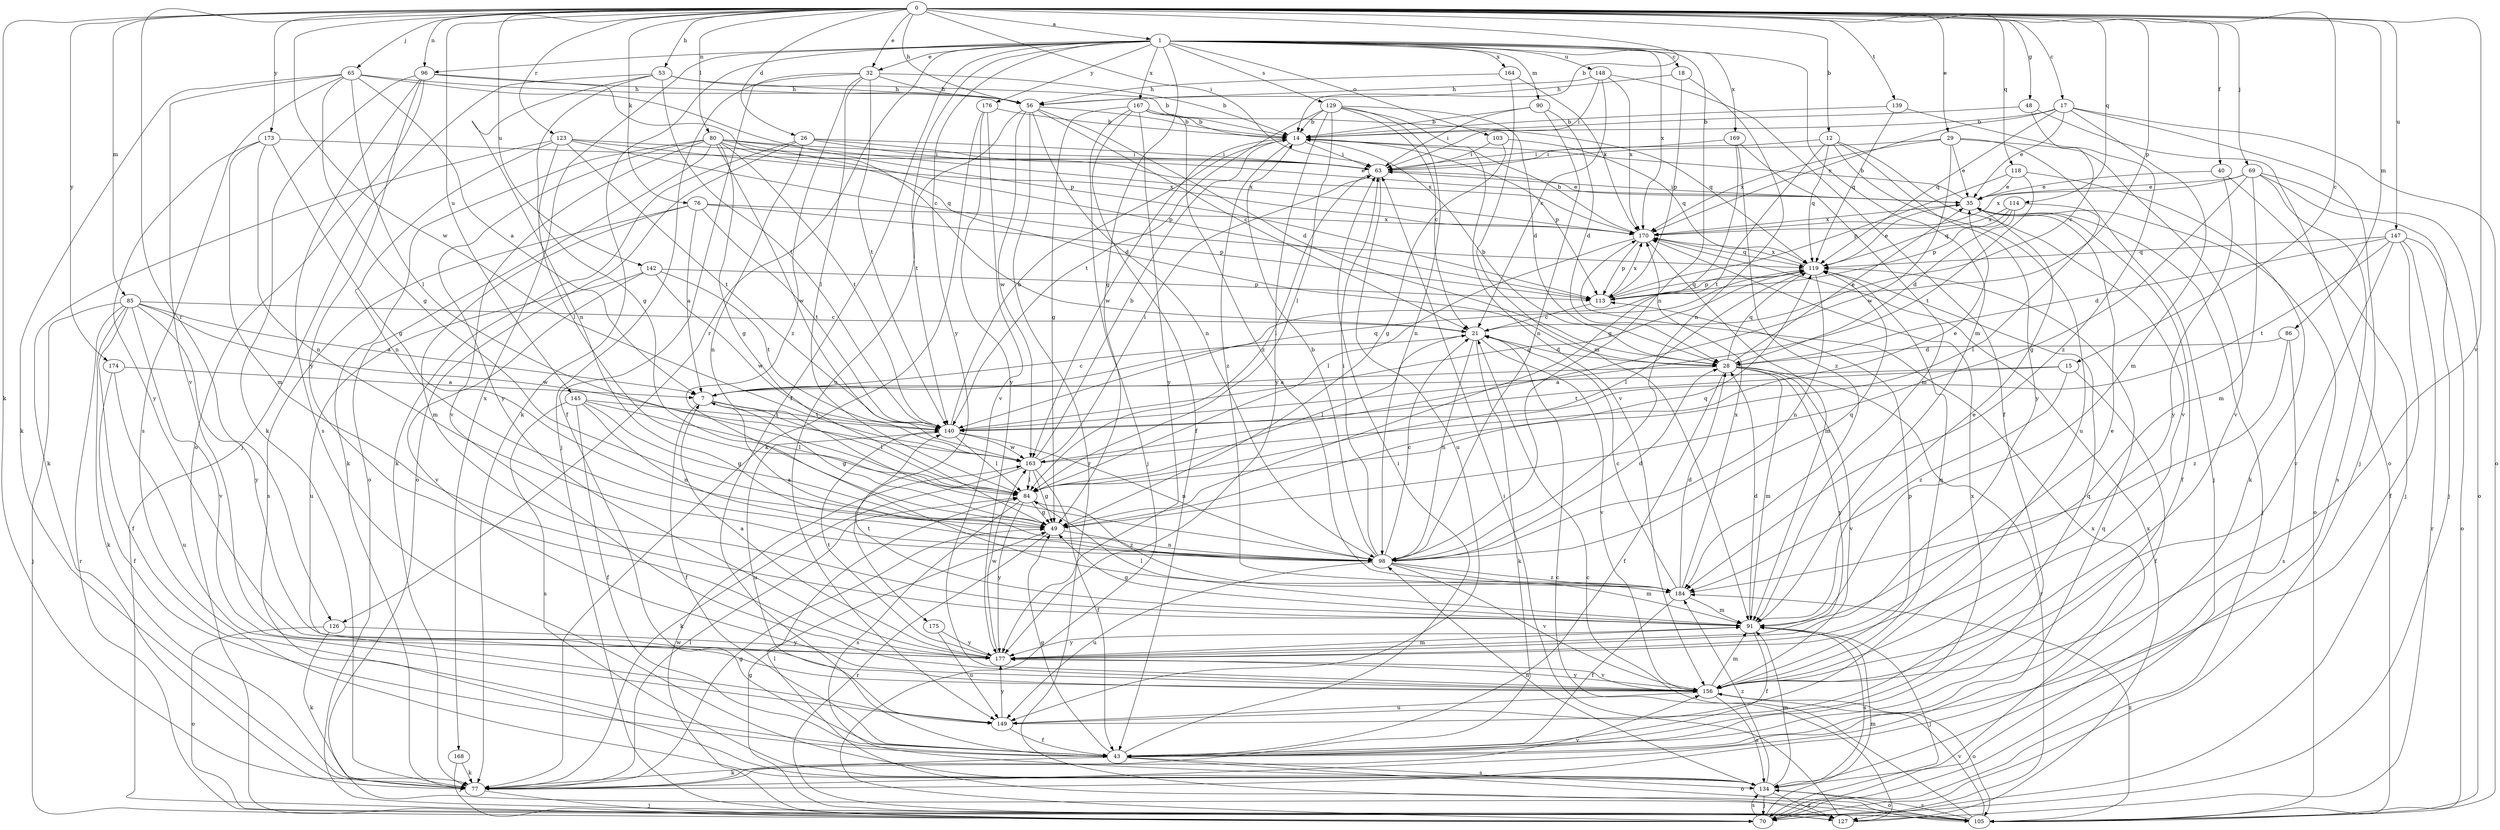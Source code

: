 strict digraph  {
0;
1;
7;
12;
14;
15;
17;
18;
21;
26;
28;
29;
32;
35;
40;
43;
48;
49;
53;
56;
63;
65;
69;
70;
76;
77;
80;
84;
85;
86;
90;
91;
96;
98;
103;
105;
113;
114;
118;
119;
123;
126;
127;
129;
134;
139;
140;
142;
145;
147;
148;
149;
156;
163;
164;
167;
168;
169;
170;
173;
174;
175;
176;
177;
184;
0 -> 1  [label=a];
0 -> 12  [label=b];
0 -> 14  [label=b];
0 -> 15  [label=c];
0 -> 17  [label=c];
0 -> 26  [label=d];
0 -> 29  [label=e];
0 -> 32  [label=e];
0 -> 40  [label=f];
0 -> 48  [label=g];
0 -> 53  [label=h];
0 -> 56  [label=h];
0 -> 63  [label=i];
0 -> 65  [label=j];
0 -> 69  [label=j];
0 -> 76  [label=k];
0 -> 77  [label=k];
0 -> 80  [label=l];
0 -> 85  [label=m];
0 -> 86  [label=m];
0 -> 96  [label=n];
0 -> 113  [label=p];
0 -> 114  [label=q];
0 -> 118  [label=q];
0 -> 123  [label=r];
0 -> 126  [label=r];
0 -> 139  [label=t];
0 -> 142  [label=u];
0 -> 145  [label=u];
0 -> 147  [label=u];
0 -> 156  [label=v];
0 -> 163  [label=w];
0 -> 173  [label=y];
0 -> 174  [label=y];
1 -> 18  [label=c];
1 -> 32  [label=e];
1 -> 43  [label=f];
1 -> 49  [label=g];
1 -> 77  [label=k];
1 -> 90  [label=m];
1 -> 91  [label=m];
1 -> 96  [label=n];
1 -> 98  [label=n];
1 -> 103  [label=o];
1 -> 126  [label=r];
1 -> 129  [label=s];
1 -> 148  [label=u];
1 -> 149  [label=u];
1 -> 164  [label=x];
1 -> 167  [label=x];
1 -> 168  [label=x];
1 -> 169  [label=x];
1 -> 170  [label=x];
1 -> 175  [label=y];
1 -> 176  [label=y];
7 -> 21  [label=c];
7 -> 43  [label=f];
7 -> 49  [label=g];
7 -> 84  [label=l];
7 -> 119  [label=q];
7 -> 140  [label=t];
12 -> 63  [label=i];
12 -> 119  [label=q];
12 -> 140  [label=t];
12 -> 149  [label=u];
12 -> 156  [label=v];
12 -> 177  [label=y];
14 -> 63  [label=i];
14 -> 113  [label=p];
14 -> 163  [label=w];
14 -> 184  [label=z];
15 -> 7  [label=a];
15 -> 43  [label=f];
15 -> 140  [label=t];
15 -> 184  [label=z];
17 -> 14  [label=b];
17 -> 35  [label=e];
17 -> 70  [label=j];
17 -> 91  [label=m];
17 -> 105  [label=o];
17 -> 119  [label=q];
17 -> 170  [label=x];
18 -> 56  [label=h];
18 -> 98  [label=n];
18 -> 113  [label=p];
21 -> 28  [label=d];
21 -> 77  [label=k];
21 -> 84  [label=l];
21 -> 98  [label=n];
21 -> 156  [label=v];
26 -> 35  [label=e];
26 -> 63  [label=i];
26 -> 77  [label=k];
26 -> 98  [label=n];
26 -> 105  [label=o];
26 -> 170  [label=x];
28 -> 7  [label=a];
28 -> 14  [label=b];
28 -> 35  [label=e];
28 -> 43  [label=f];
28 -> 91  [label=m];
28 -> 119  [label=q];
28 -> 127  [label=r];
28 -> 156  [label=v];
28 -> 177  [label=y];
29 -> 35  [label=e];
29 -> 63  [label=i];
29 -> 70  [label=j];
29 -> 156  [label=v];
29 -> 163  [label=w];
29 -> 170  [label=x];
32 -> 14  [label=b];
32 -> 43  [label=f];
32 -> 56  [label=h];
32 -> 70  [label=j];
32 -> 84  [label=l];
32 -> 140  [label=t];
32 -> 184  [label=z];
35 -> 14  [label=b];
35 -> 43  [label=f];
35 -> 63  [label=i];
35 -> 70  [label=j];
35 -> 105  [label=o];
35 -> 170  [label=x];
40 -> 35  [label=e];
40 -> 70  [label=j];
40 -> 177  [label=y];
43 -> 49  [label=g];
43 -> 63  [label=i];
43 -> 77  [label=k];
43 -> 105  [label=o];
43 -> 134  [label=s];
43 -> 170  [label=x];
48 -> 14  [label=b];
48 -> 21  [label=c];
48 -> 105  [label=o];
49 -> 98  [label=n];
49 -> 119  [label=q];
49 -> 127  [label=r];
53 -> 14  [label=b];
53 -> 49  [label=g];
53 -> 56  [label=h];
53 -> 70  [label=j];
53 -> 98  [label=n];
53 -> 140  [label=t];
56 -> 14  [label=b];
56 -> 21  [label=c];
56 -> 28  [label=d];
56 -> 98  [label=n];
56 -> 127  [label=r];
56 -> 140  [label=t];
56 -> 163  [label=w];
63 -> 35  [label=e];
63 -> 84  [label=l];
63 -> 149  [label=u];
65 -> 7  [label=a];
65 -> 49  [label=g];
65 -> 56  [label=h];
65 -> 77  [label=k];
65 -> 84  [label=l];
65 -> 113  [label=p];
65 -> 134  [label=s];
65 -> 156  [label=v];
69 -> 35  [label=e];
69 -> 49  [label=g];
69 -> 70  [label=j];
69 -> 91  [label=m];
69 -> 105  [label=o];
69 -> 134  [label=s];
69 -> 170  [label=x];
70 -> 91  [label=m];
70 -> 134  [label=s];
70 -> 163  [label=w];
70 -> 170  [label=x];
76 -> 7  [label=a];
76 -> 91  [label=m];
76 -> 113  [label=p];
76 -> 134  [label=s];
76 -> 140  [label=t];
76 -> 170  [label=x];
77 -> 49  [label=g];
77 -> 70  [label=j];
77 -> 84  [label=l];
77 -> 119  [label=q];
77 -> 156  [label=v];
80 -> 28  [label=d];
80 -> 49  [label=g];
80 -> 63  [label=i];
80 -> 77  [label=k];
80 -> 105  [label=o];
80 -> 113  [label=p];
80 -> 140  [label=t];
80 -> 156  [label=v];
80 -> 163  [label=w];
80 -> 170  [label=x];
80 -> 177  [label=y];
84 -> 49  [label=g];
84 -> 134  [label=s];
84 -> 177  [label=y];
84 -> 184  [label=z];
85 -> 7  [label=a];
85 -> 21  [label=c];
85 -> 43  [label=f];
85 -> 70  [label=j];
85 -> 77  [label=k];
85 -> 127  [label=r];
85 -> 156  [label=v];
85 -> 163  [label=w];
85 -> 177  [label=y];
86 -> 28  [label=d];
86 -> 134  [label=s];
86 -> 184  [label=z];
90 -> 14  [label=b];
90 -> 28  [label=d];
90 -> 63  [label=i];
90 -> 98  [label=n];
91 -> 28  [label=d];
91 -> 35  [label=e];
91 -> 43  [label=f];
91 -> 49  [label=g];
91 -> 70  [label=j];
91 -> 84  [label=l];
91 -> 134  [label=s];
91 -> 140  [label=t];
91 -> 177  [label=y];
96 -> 21  [label=c];
96 -> 56  [label=h];
96 -> 77  [label=k];
96 -> 105  [label=o];
96 -> 134  [label=s];
96 -> 177  [label=y];
98 -> 7  [label=a];
98 -> 14  [label=b];
98 -> 21  [label=c];
98 -> 28  [label=d];
98 -> 63  [label=i];
98 -> 91  [label=m];
98 -> 119  [label=q];
98 -> 149  [label=u];
98 -> 156  [label=v];
98 -> 184  [label=z];
103 -> 49  [label=g];
103 -> 63  [label=i];
103 -> 119  [label=q];
105 -> 21  [label=c];
105 -> 84  [label=l];
105 -> 134  [label=s];
105 -> 156  [label=v];
105 -> 184  [label=z];
113 -> 21  [label=c];
113 -> 119  [label=q];
113 -> 170  [label=x];
114 -> 28  [label=d];
114 -> 84  [label=l];
114 -> 113  [label=p];
114 -> 119  [label=q];
114 -> 170  [label=x];
118 -> 35  [label=e];
118 -> 77  [label=k];
118 -> 113  [label=p];
118 -> 140  [label=t];
119 -> 35  [label=e];
119 -> 84  [label=l];
119 -> 98  [label=n];
119 -> 113  [label=p];
119 -> 170  [label=x];
123 -> 63  [label=i];
123 -> 77  [label=k];
123 -> 84  [label=l];
123 -> 98  [label=n];
123 -> 119  [label=q];
123 -> 140  [label=t];
123 -> 170  [label=x];
126 -> 77  [label=k];
126 -> 105  [label=o];
126 -> 177  [label=y];
127 -> 21  [label=c];
127 -> 49  [label=g];
127 -> 63  [label=i];
127 -> 170  [label=x];
129 -> 14  [label=b];
129 -> 21  [label=c];
129 -> 28  [label=d];
129 -> 84  [label=l];
129 -> 98  [label=n];
129 -> 140  [label=t];
129 -> 156  [label=v];
129 -> 177  [label=y];
134 -> 70  [label=j];
134 -> 91  [label=m];
134 -> 98  [label=n];
134 -> 105  [label=o];
134 -> 127  [label=r];
134 -> 184  [label=z];
139 -> 14  [label=b];
139 -> 119  [label=q];
139 -> 184  [label=z];
140 -> 14  [label=b];
140 -> 84  [label=l];
140 -> 98  [label=n];
140 -> 119  [label=q];
140 -> 149  [label=u];
140 -> 163  [label=w];
142 -> 113  [label=p];
142 -> 140  [label=t];
142 -> 149  [label=u];
142 -> 156  [label=v];
142 -> 163  [label=w];
145 -> 43  [label=f];
145 -> 49  [label=g];
145 -> 84  [label=l];
145 -> 98  [label=n];
145 -> 134  [label=s];
145 -> 140  [label=t];
147 -> 28  [label=d];
147 -> 43  [label=f];
147 -> 105  [label=o];
147 -> 119  [label=q];
147 -> 127  [label=r];
147 -> 140  [label=t];
147 -> 156  [label=v];
148 -> 21  [label=c];
148 -> 43  [label=f];
148 -> 56  [label=h];
148 -> 63  [label=i];
148 -> 170  [label=x];
149 -> 43  [label=f];
149 -> 119  [label=q];
149 -> 177  [label=y];
156 -> 91  [label=m];
156 -> 105  [label=o];
156 -> 113  [label=p];
156 -> 119  [label=q];
156 -> 134  [label=s];
156 -> 149  [label=u];
156 -> 177  [label=y];
163 -> 14  [label=b];
163 -> 35  [label=e];
163 -> 43  [label=f];
163 -> 49  [label=g];
163 -> 63  [label=i];
163 -> 77  [label=k];
163 -> 84  [label=l];
164 -> 56  [label=h];
164 -> 91  [label=m];
164 -> 170  [label=x];
167 -> 14  [label=b];
167 -> 43  [label=f];
167 -> 49  [label=g];
167 -> 70  [label=j];
167 -> 119  [label=q];
167 -> 177  [label=y];
167 -> 184  [label=z];
168 -> 70  [label=j];
168 -> 77  [label=k];
169 -> 49  [label=g];
169 -> 63  [label=i];
169 -> 91  [label=m];
169 -> 184  [label=z];
170 -> 14  [label=b];
170 -> 84  [label=l];
170 -> 91  [label=m];
170 -> 113  [label=p];
170 -> 119  [label=q];
173 -> 49  [label=g];
173 -> 63  [label=i];
173 -> 91  [label=m];
173 -> 98  [label=n];
173 -> 177  [label=y];
174 -> 7  [label=a];
174 -> 43  [label=f];
174 -> 149  [label=u];
175 -> 149  [label=u];
175 -> 177  [label=y];
176 -> 14  [label=b];
176 -> 77  [label=k];
176 -> 156  [label=v];
176 -> 177  [label=y];
177 -> 7  [label=a];
177 -> 35  [label=e];
177 -> 91  [label=m];
177 -> 140  [label=t];
177 -> 156  [label=v];
177 -> 163  [label=w];
184 -> 21  [label=c];
184 -> 28  [label=d];
184 -> 43  [label=f];
184 -> 91  [label=m];
184 -> 170  [label=x];
}
